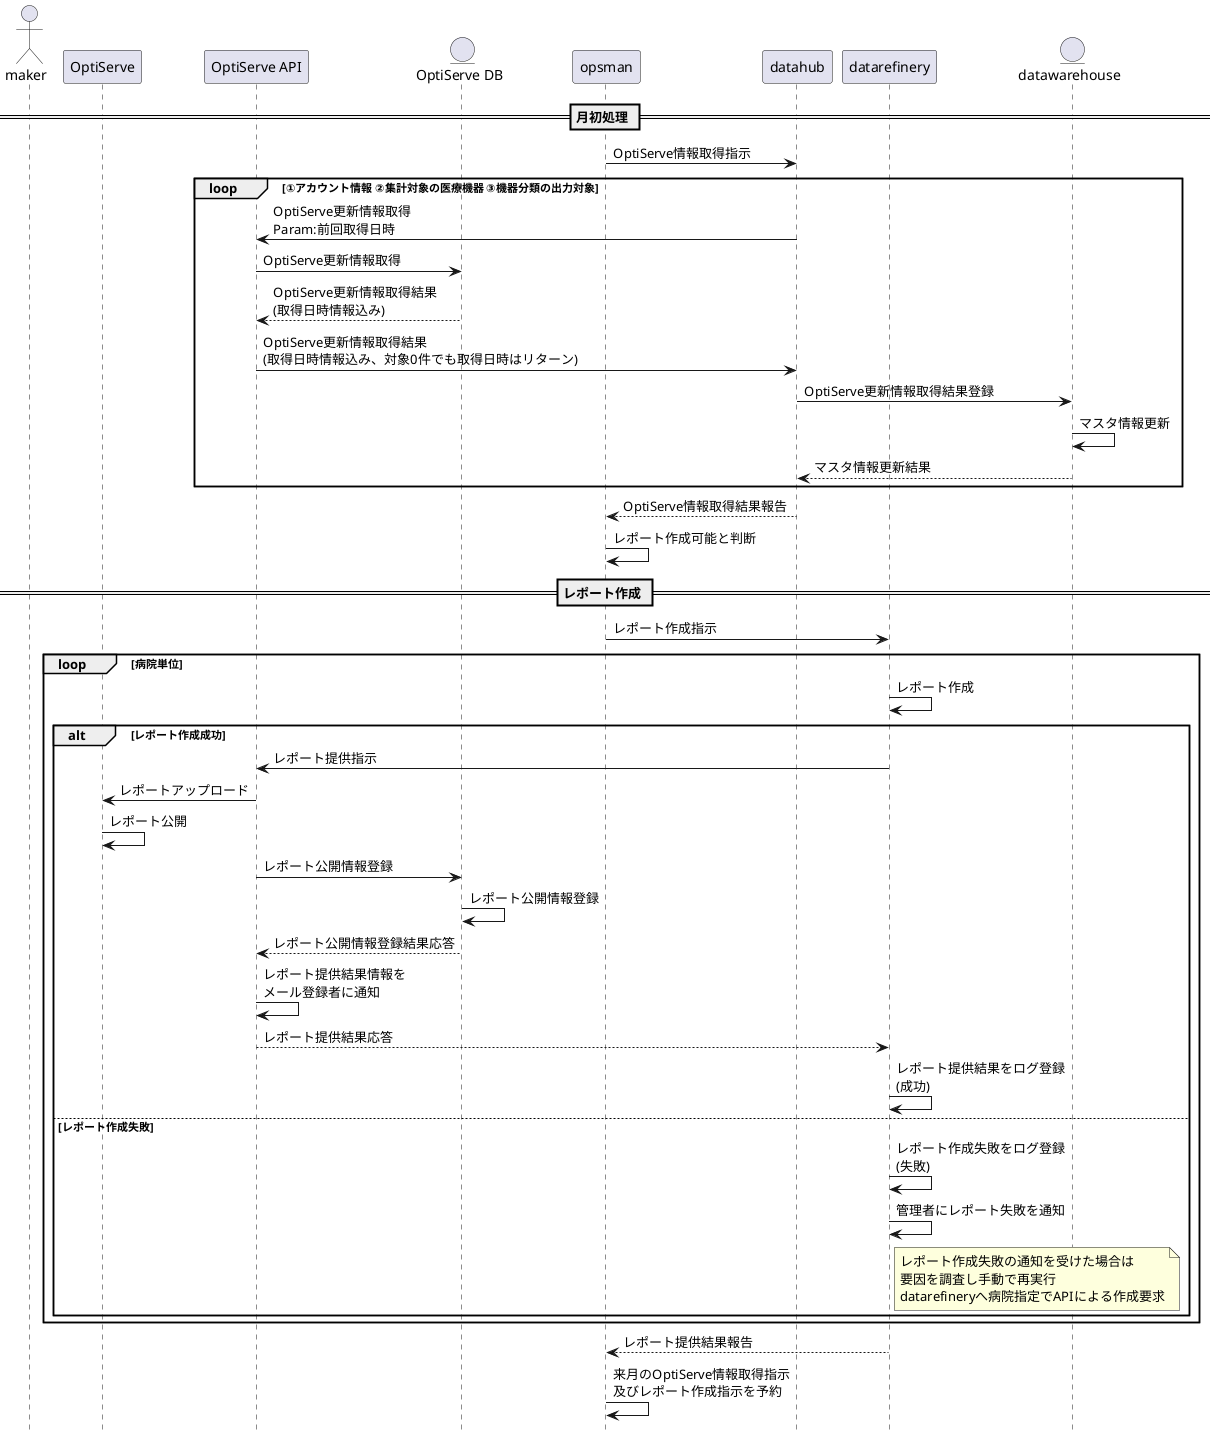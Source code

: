 @startuml
'------------------------------------------------
' Title: OptiServe Generate HpReport
'        医療機関向けのレポートの作成と提供
' Date: 2025-03-19
' Author: H.Miyazawa
' ChangeLog:
'    2025-03-19: First Edition
'------------------------------------------------
hide footbox
actor maker as mk
participant "OptiServe" as os
participant "OptiServe API" as osapi
entity "OptiServe DB" as osdb
participant "opsman" as op
participant "datahub" as dh
participant "datarefinery" as dr
entity "datawarehouse" as dw

== 月初処理 ==
op -> dh: OptiServe情報取得指示
loop ①アカウント情報 ②集計対象の医療機器 ③機器分類の出力対象
    dh -> osapi: OptiServe更新情報取得\nParam:前回取得日時
    osapi -> osdb: OptiServe更新情報取得
    osdb --> osapi: OptiServe更新情報取得結果\n(取得日時情報込み)
    osapi -> dh: OptiServe更新情報取得結果\n(取得日時情報込み、対象0件でも取得日時はリターン)
    dh -> dw: OptiServe更新情報取得結果登録
    dw -> dw: マスタ情報更新
    dw --> dh: マスタ情報更新結果
end
dh --> op: OptiServe情報取得結果報告
op -> op: レポート作成可能と判断

== レポート作成 ==
op -> dr: レポート作成指示
loop 病院単位
    dr -> dr: レポート作成
    alt レポート作成成功
        dr -> osapi: レポート提供指示
        osapi -> os: レポートアップロード
        os -> os: レポート公開
        osapi -> osdb: レポート公開情報登録
        osdb -> osdb: レポート公開情報登録
        osdb --> osapi: レポート公開情報登録結果応答
        osapi -> osapi: レポート提供結果情報を\nメール登録者に通知
        osapi --> dr: レポート提供結果応答
        dr -> dr: レポート提供結果をログ登録\n(成功)
    else レポート作成失敗
        dr -> dr: レポート作成失敗をログ登録\n(失敗)
        dr -> dr: 管理者にレポート失敗を通知
        note right dr: レポート作成失敗の通知を受けた場合は\n要因を調査し手動で再実行\ndatarefineryへ病院指定でAPIによる作成要求
    end
end
dr --> op: レポート提供結果報告
op -> op: 来月のOptiServe情報取得指示\n及びレポート作成指示を予約
@enduml